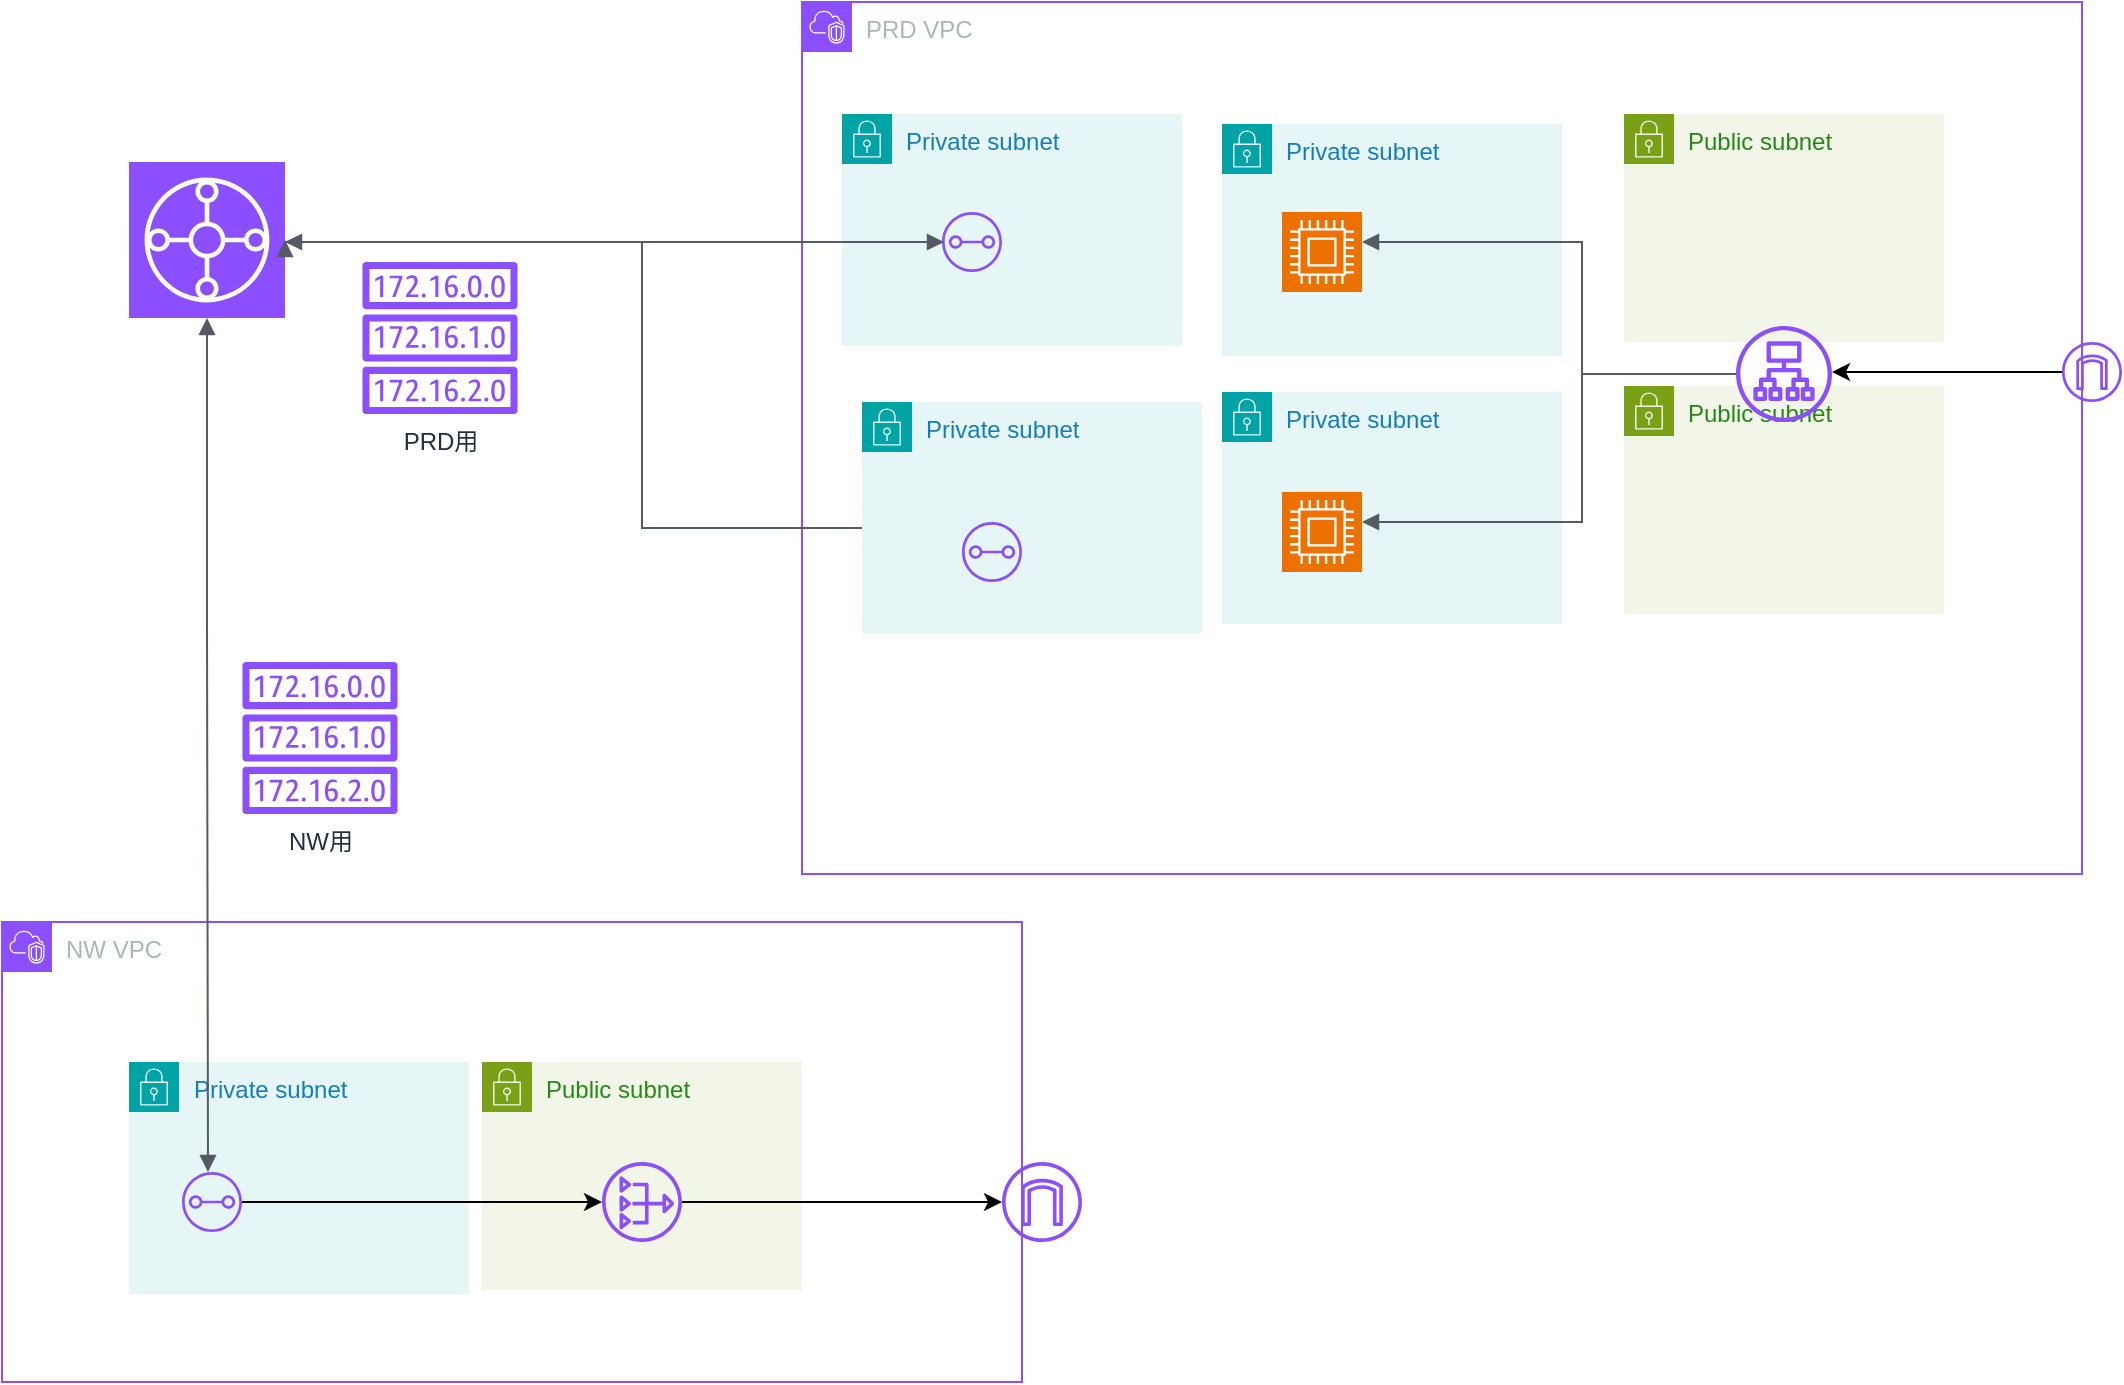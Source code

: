 <mxfile version="25.0.3">
  <diagram id="Ht1M8jgEwFfnCIfOTk4-" name="Page-1">
    <mxGraphModel dx="1562" dy="810" grid="1" gridSize="10" guides="1" tooltips="1" connect="1" arrows="1" fold="1" page="1" pageScale="1" pageWidth="1169" pageHeight="827" math="0" shadow="0">
      <root>
        <mxCell id="0" />
        <mxCell id="1" parent="0" />
        <mxCell id="Rt9WGCNkL2Ffz7Tc3208-3" value="PRD VPC" style="points=[[0,0],[0.25,0],[0.5,0],[0.75,0],[1,0],[1,0.25],[1,0.5],[1,0.75],[1,1],[0.75,1],[0.5,1],[0.25,1],[0,1],[0,0.75],[0,0.5],[0,0.25]];outlineConnect=0;gradientColor=none;html=1;whiteSpace=wrap;fontSize=12;fontStyle=0;container=1;pointerEvents=0;collapsible=0;recursiveResize=0;shape=mxgraph.aws4.group;grIcon=mxgraph.aws4.group_vpc2;strokeColor=#8C4FFF;fillColor=none;verticalAlign=top;align=left;spacingLeft=30;fontColor=#AAB7B8;dashed=0;" vertex="1" parent="1">
          <mxGeometry x="480" y="20" width="640" height="436" as="geometry" />
        </mxCell>
        <mxCell id="Rt9WGCNkL2Ffz7Tc3208-7" value="Private subnet" style="points=[[0,0],[0.25,0],[0.5,0],[0.75,0],[1,0],[1,0.25],[1,0.5],[1,0.75],[1,1],[0.75,1],[0.5,1],[0.25,1],[0,1],[0,0.75],[0,0.5],[0,0.25]];outlineConnect=0;gradientColor=none;html=1;whiteSpace=wrap;fontSize=12;fontStyle=0;container=1;pointerEvents=0;collapsible=0;recursiveResize=0;shape=mxgraph.aws4.group;grIcon=mxgraph.aws4.group_security_group;grStroke=0;strokeColor=#00A4A6;fillColor=#E6F6F7;verticalAlign=top;align=left;spacingLeft=30;fontColor=#147EBA;dashed=0;" vertex="1" parent="Rt9WGCNkL2Ffz7Tc3208-3">
          <mxGeometry x="210" y="61" width="170" height="116" as="geometry" />
        </mxCell>
        <mxCell id="Rt9WGCNkL2Ffz7Tc3208-20" value="" style="sketch=0;points=[[0,0,0],[0.25,0,0],[0.5,0,0],[0.75,0,0],[1,0,0],[0,1,0],[0.25,1,0],[0.5,1,0],[0.75,1,0],[1,1,0],[0,0.25,0],[0,0.5,0],[0,0.75,0],[1,0.25,0],[1,0.5,0],[1,0.75,0]];outlineConnect=0;fontColor=#232F3E;fillColor=#ED7100;strokeColor=#ffffff;dashed=0;verticalLabelPosition=bottom;verticalAlign=top;align=center;html=1;fontSize=12;fontStyle=0;aspect=fixed;shape=mxgraph.aws4.resourceIcon;resIcon=mxgraph.aws4.compute;" vertex="1" parent="Rt9WGCNkL2Ffz7Tc3208-7">
          <mxGeometry x="30" y="44" width="40" height="40" as="geometry" />
        </mxCell>
        <mxCell id="Rt9WGCNkL2Ffz7Tc3208-13" value="Public subnet" style="points=[[0,0],[0.25,0],[0.5,0],[0.75,0],[1,0],[1,0.25],[1,0.5],[1,0.75],[1,1],[0.75,1],[0.5,1],[0.25,1],[0,1],[0,0.75],[0,0.5],[0,0.25]];outlineConnect=0;gradientColor=none;html=1;whiteSpace=wrap;fontSize=12;fontStyle=0;container=1;pointerEvents=0;collapsible=0;recursiveResize=0;shape=mxgraph.aws4.group;grIcon=mxgraph.aws4.group_security_group;grStroke=0;strokeColor=#7AA116;fillColor=#F2F6E8;verticalAlign=top;align=left;spacingLeft=30;fontColor=#248814;dashed=0;" vertex="1" parent="Rt9WGCNkL2Ffz7Tc3208-3">
          <mxGeometry x="411" y="56" width="160" height="114" as="geometry" />
        </mxCell>
        <mxCell id="Rt9WGCNkL2Ffz7Tc3208-12" value="Public subnet" style="points=[[0,0],[0.25,0],[0.5,0],[0.75,0],[1,0],[1,0.25],[1,0.5],[1,0.75],[1,1],[0.75,1],[0.5,1],[0.25,1],[0,1],[0,0.75],[0,0.5],[0,0.25]];outlineConnect=0;gradientColor=none;html=1;whiteSpace=wrap;fontSize=12;fontStyle=0;container=1;pointerEvents=0;collapsible=0;recursiveResize=0;shape=mxgraph.aws4.group;grIcon=mxgraph.aws4.group_security_group;grStroke=0;strokeColor=#7AA116;fillColor=#F2F6E8;verticalAlign=top;align=left;spacingLeft=30;fontColor=#248814;dashed=0;" vertex="1" parent="Rt9WGCNkL2Ffz7Tc3208-3">
          <mxGeometry x="411" y="192" width="160" height="114" as="geometry" />
        </mxCell>
        <mxCell id="Rt9WGCNkL2Ffz7Tc3208-11" value="Private subnet" style="points=[[0,0],[0.25,0],[0.5,0],[0.75,0],[1,0],[1,0.25],[1,0.5],[1,0.75],[1,1],[0.75,1],[0.5,1],[0.25,1],[0,1],[0,0.75],[0,0.5],[0,0.25]];outlineConnect=0;gradientColor=none;html=1;whiteSpace=wrap;fontSize=12;fontStyle=0;container=1;pointerEvents=0;collapsible=0;recursiveResize=0;shape=mxgraph.aws4.group;grIcon=mxgraph.aws4.group_security_group;grStroke=0;strokeColor=#00A4A6;fillColor=#E6F6F7;verticalAlign=top;align=left;spacingLeft=30;fontColor=#147EBA;dashed=0;" vertex="1" parent="Rt9WGCNkL2Ffz7Tc3208-3">
          <mxGeometry x="210" y="195" width="170" height="116" as="geometry" />
        </mxCell>
        <mxCell id="Rt9WGCNkL2Ffz7Tc3208-21" value="" style="sketch=0;points=[[0,0,0],[0.25,0,0],[0.5,0,0],[0.75,0,0],[1,0,0],[0,1,0],[0.25,1,0],[0.5,1,0],[0.75,1,0],[1,1,0],[0,0.25,0],[0,0.5,0],[0,0.75,0],[1,0.25,0],[1,0.5,0],[1,0.75,0]];outlineConnect=0;fontColor=#232F3E;fillColor=#ED7100;strokeColor=#ffffff;dashed=0;verticalLabelPosition=bottom;verticalAlign=top;align=center;html=1;fontSize=12;fontStyle=0;aspect=fixed;shape=mxgraph.aws4.resourceIcon;resIcon=mxgraph.aws4.compute;" vertex="1" parent="Rt9WGCNkL2Ffz7Tc3208-11">
          <mxGeometry x="30" y="50" width="40" height="40" as="geometry" />
        </mxCell>
        <mxCell id="Rt9WGCNkL2Ffz7Tc3208-18" value="Private subnet" style="points=[[0,0],[0.25,0],[0.5,0],[0.75,0],[1,0],[1,0.25],[1,0.5],[1,0.75],[1,1],[0.75,1],[0.5,1],[0.25,1],[0,1],[0,0.75],[0,0.5],[0,0.25]];outlineConnect=0;gradientColor=none;html=1;whiteSpace=wrap;fontSize=12;fontStyle=0;container=1;pointerEvents=0;collapsible=0;recursiveResize=0;shape=mxgraph.aws4.group;grIcon=mxgraph.aws4.group_security_group;grStroke=0;strokeColor=#00A4A6;fillColor=#E6F6F7;verticalAlign=top;align=left;spacingLeft=30;fontColor=#147EBA;dashed=0;" vertex="1" parent="Rt9WGCNkL2Ffz7Tc3208-3">
          <mxGeometry x="20" y="56" width="170" height="116" as="geometry" />
        </mxCell>
        <mxCell id="Rt9WGCNkL2Ffz7Tc3208-28" value="" style="sketch=0;outlineConnect=0;fontColor=#232F3E;gradientColor=none;fillColor=#8C4FFF;strokeColor=none;dashed=0;verticalLabelPosition=bottom;verticalAlign=top;align=center;html=1;fontSize=12;fontStyle=0;aspect=fixed;pointerEvents=1;shape=mxgraph.aws4.transit_gateway_attachment;" vertex="1" parent="Rt9WGCNkL2Ffz7Tc3208-18">
          <mxGeometry x="50" y="49" width="30" height="30" as="geometry" />
        </mxCell>
        <mxCell id="Rt9WGCNkL2Ffz7Tc3208-29" value="" style="sketch=0;outlineConnect=0;fontColor=#232F3E;gradientColor=none;fillColor=#8C4FFF;strokeColor=none;dashed=0;verticalLabelPosition=bottom;verticalAlign=top;align=center;html=1;fontSize=12;fontStyle=0;aspect=fixed;pointerEvents=1;shape=mxgraph.aws4.application_load_balancer;" vertex="1" parent="Rt9WGCNkL2Ffz7Tc3208-3">
          <mxGeometry x="467" y="162" width="48" height="48" as="geometry" />
        </mxCell>
        <mxCell id="Rt9WGCNkL2Ffz7Tc3208-36" value="" style="edgeStyle=orthogonalEdgeStyle;html=1;endArrow=block;elbow=vertical;startArrow=none;endFill=1;strokeColor=#545B64;rounded=0;" edge="1" parent="Rt9WGCNkL2Ffz7Tc3208-3" source="Rt9WGCNkL2Ffz7Tc3208-29" target="Rt9WGCNkL2Ffz7Tc3208-20">
          <mxGeometry width="100" relative="1" as="geometry">
            <mxPoint x="50" y="370" as="sourcePoint" />
            <mxPoint x="150" y="370" as="targetPoint" />
            <Array as="points">
              <mxPoint x="390" y="186" />
              <mxPoint x="390" y="120" />
            </Array>
          </mxGeometry>
        </mxCell>
        <mxCell id="Rt9WGCNkL2Ffz7Tc3208-37" value="" style="edgeStyle=orthogonalEdgeStyle;html=1;endArrow=block;elbow=vertical;startArrow=none;endFill=1;strokeColor=#545B64;rounded=0;" edge="1" parent="Rt9WGCNkL2Ffz7Tc3208-3" source="Rt9WGCNkL2Ffz7Tc3208-29" target="Rt9WGCNkL2Ffz7Tc3208-21">
          <mxGeometry width="100" relative="1" as="geometry">
            <mxPoint x="530" y="366" as="sourcePoint" />
            <mxPoint x="310" y="416" as="targetPoint" />
            <Array as="points">
              <mxPoint x="390" y="186" />
              <mxPoint x="390" y="260" />
            </Array>
          </mxGeometry>
        </mxCell>
        <mxCell id="Rt9WGCNkL2Ffz7Tc3208-4" value="NW VPC" style="points=[[0,0],[0.25,0],[0.5,0],[0.75,0],[1,0],[1,0.25],[1,0.5],[1,0.75],[1,1],[0.75,1],[0.5,1],[0.25,1],[0,1],[0,0.75],[0,0.5],[0,0.25]];outlineConnect=0;gradientColor=none;html=1;whiteSpace=wrap;fontSize=12;fontStyle=0;container=1;pointerEvents=0;collapsible=0;recursiveResize=0;shape=mxgraph.aws4.group;grIcon=mxgraph.aws4.group_vpc2;strokeColor=#8C4FFF;fillColor=none;verticalAlign=top;align=left;spacingLeft=30;fontColor=#AAB7B8;dashed=0;" vertex="1" parent="1">
          <mxGeometry x="80" y="480" width="510" height="230" as="geometry" />
        </mxCell>
        <mxCell id="Rt9WGCNkL2Ffz7Tc3208-19" value="Private subnet" style="points=[[0,0],[0.25,0],[0.5,0],[0.75,0],[1,0],[1,0.25],[1,0.5],[1,0.75],[1,1],[0.75,1],[0.5,1],[0.25,1],[0,1],[0,0.75],[0,0.5],[0,0.25]];outlineConnect=0;gradientColor=none;html=1;whiteSpace=wrap;fontSize=12;fontStyle=0;container=1;pointerEvents=0;collapsible=0;recursiveResize=0;shape=mxgraph.aws4.group;grIcon=mxgraph.aws4.group_security_group;grStroke=0;strokeColor=#00A4A6;fillColor=#E6F6F7;verticalAlign=top;align=left;spacingLeft=30;fontColor=#147EBA;dashed=0;" vertex="1" parent="Rt9WGCNkL2Ffz7Tc3208-4">
          <mxGeometry x="63.5" y="70" width="170" height="116" as="geometry" />
        </mxCell>
        <mxCell id="Rt9WGCNkL2Ffz7Tc3208-26" value="" style="sketch=0;outlineConnect=0;fontColor=#232F3E;gradientColor=none;fillColor=#8C4FFF;strokeColor=none;dashed=0;verticalLabelPosition=bottom;verticalAlign=top;align=center;html=1;fontSize=12;fontStyle=0;aspect=fixed;pointerEvents=1;shape=mxgraph.aws4.transit_gateway_attachment;" vertex="1" parent="Rt9WGCNkL2Ffz7Tc3208-19">
          <mxGeometry x="26.5" y="55" width="30" height="30" as="geometry" />
        </mxCell>
        <mxCell id="Rt9WGCNkL2Ffz7Tc3208-46" value="Public subnet" style="points=[[0,0],[0.25,0],[0.5,0],[0.75,0],[1,0],[1,0.25],[1,0.5],[1,0.75],[1,1],[0.75,1],[0.5,1],[0.25,1],[0,1],[0,0.75],[0,0.5],[0,0.25]];outlineConnect=0;gradientColor=none;html=1;whiteSpace=wrap;fontSize=12;fontStyle=0;container=1;pointerEvents=0;collapsible=0;recursiveResize=0;shape=mxgraph.aws4.group;grIcon=mxgraph.aws4.group_security_group;grStroke=0;strokeColor=#7AA116;fillColor=#F2F6E8;verticalAlign=top;align=left;spacingLeft=30;fontColor=#248814;dashed=0;" vertex="1" parent="Rt9WGCNkL2Ffz7Tc3208-4">
          <mxGeometry x="240" y="70" width="160" height="114" as="geometry" />
        </mxCell>
        <mxCell id="Rt9WGCNkL2Ffz7Tc3208-47" value="" style="sketch=0;outlineConnect=0;fontColor=#232F3E;gradientColor=none;fillColor=#8C4FFF;strokeColor=none;dashed=0;verticalLabelPosition=bottom;verticalAlign=top;align=center;html=1;fontSize=12;fontStyle=0;aspect=fixed;pointerEvents=1;shape=mxgraph.aws4.nat_gateway;" vertex="1" parent="Rt9WGCNkL2Ffz7Tc3208-46">
          <mxGeometry x="60" y="50" width="40" height="40" as="geometry" />
        </mxCell>
        <mxCell id="Rt9WGCNkL2Ffz7Tc3208-48" value="" style="endArrow=classic;html=1;rounded=0;" edge="1" parent="Rt9WGCNkL2Ffz7Tc3208-46" target="Rt9WGCNkL2Ffz7Tc3208-45">
          <mxGeometry width="50" height="50" relative="1" as="geometry">
            <mxPoint x="100" y="70" as="sourcePoint" />
            <mxPoint x="150" y="20" as="targetPoint" />
          </mxGeometry>
        </mxCell>
        <mxCell id="Rt9WGCNkL2Ffz7Tc3208-45" value="" style="sketch=0;outlineConnect=0;fontColor=#232F3E;gradientColor=none;fillColor=#8C4FFF;strokeColor=none;dashed=0;verticalLabelPosition=bottom;verticalAlign=top;align=center;html=1;fontSize=12;fontStyle=0;aspect=fixed;pointerEvents=1;shape=mxgraph.aws4.internet_gateway;" vertex="1" parent="Rt9WGCNkL2Ffz7Tc3208-4">
          <mxGeometry x="500" y="120" width="40" height="40" as="geometry" />
        </mxCell>
        <mxCell id="Rt9WGCNkL2Ffz7Tc3208-49" value="" style="endArrow=classic;html=1;rounded=0;" edge="1" parent="Rt9WGCNkL2Ffz7Tc3208-4" source="Rt9WGCNkL2Ffz7Tc3208-26" target="Rt9WGCNkL2Ffz7Tc3208-47">
          <mxGeometry width="50" height="50" relative="1" as="geometry">
            <mxPoint x="120" y="204.06" as="sourcePoint" />
            <mxPoint x="302.5" y="200.004" as="targetPoint" />
          </mxGeometry>
        </mxCell>
        <mxCell id="Rt9WGCNkL2Ffz7Tc3208-14" value="" style="sketch=0;points=[[0,0,0],[0.25,0,0],[0.5,0,0],[0.75,0,0],[1,0,0],[0,1,0],[0.25,1,0],[0.5,1,0],[0.75,1,0],[1,1,0],[0,0.25,0],[0,0.5,0],[0,0.75,0],[1,0.25,0],[1,0.5,0],[1,0.75,0]];outlineConnect=0;fontColor=#232F3E;fillColor=#8C4FFF;strokeColor=#ffffff;dashed=0;verticalLabelPosition=bottom;verticalAlign=top;align=center;html=1;fontSize=12;fontStyle=0;aspect=fixed;shape=mxgraph.aws4.resourceIcon;resIcon=mxgraph.aws4.transit_gateway;" vertex="1" parent="1">
          <mxGeometry x="143.5" y="100" width="78" height="78" as="geometry" />
        </mxCell>
        <mxCell id="Rt9WGCNkL2Ffz7Tc3208-24" value="" style="edgeStyle=orthogonalEdgeStyle;html=1;endArrow=block;elbow=vertical;startArrow=block;startFill=1;endFill=1;strokeColor=#545B64;rounded=0;exitX=1;exitY=0.5;exitDx=0;exitDy=0;exitPerimeter=0;" edge="1" parent="1" source="Rt9WGCNkL2Ffz7Tc3208-14">
          <mxGeometry width="100" relative="1" as="geometry">
            <mxPoint x="340" y="200" as="sourcePoint" />
            <mxPoint x="551" y="140" as="targetPoint" />
            <Array as="points">
              <mxPoint x="222" y="140" />
            </Array>
          </mxGeometry>
        </mxCell>
        <mxCell id="Rt9WGCNkL2Ffz7Tc3208-25" value="" style="edgeStyle=orthogonalEdgeStyle;html=1;endArrow=block;elbow=vertical;startArrow=block;startFill=1;endFill=1;strokeColor=#545B64;rounded=0;" edge="1" parent="1" source="Rt9WGCNkL2Ffz7Tc3208-14">
          <mxGeometry width="100" relative="1" as="geometry">
            <mxPoint x="280" y="120" as="sourcePoint" />
            <mxPoint x="551" y="283" as="targetPoint" />
            <Array as="points">
              <mxPoint x="400" y="140" />
              <mxPoint x="400" y="283" />
            </Array>
          </mxGeometry>
        </mxCell>
        <mxCell id="Rt9WGCNkL2Ffz7Tc3208-35" style="edgeStyle=orthogonalEdgeStyle;rounded=0;orthogonalLoop=1;jettySize=auto;html=1;" edge="1" parent="1" source="Rt9WGCNkL2Ffz7Tc3208-30" target="Rt9WGCNkL2Ffz7Tc3208-29">
          <mxGeometry relative="1" as="geometry">
            <Array as="points">
              <mxPoint x="1040" y="205" />
              <mxPoint x="1040" y="205" />
            </Array>
          </mxGeometry>
        </mxCell>
        <mxCell id="Rt9WGCNkL2Ffz7Tc3208-30" value="" style="sketch=0;outlineConnect=0;fontColor=#232F3E;gradientColor=none;fillColor=#8C4FFF;strokeColor=none;dashed=0;verticalLabelPosition=bottom;verticalAlign=top;align=center;html=1;fontSize=12;fontStyle=0;aspect=fixed;pointerEvents=1;shape=mxgraph.aws4.internet_gateway;" vertex="1" parent="1">
          <mxGeometry x="1110" y="190" width="30" height="30" as="geometry" />
        </mxCell>
        <mxCell id="Rt9WGCNkL2Ffz7Tc3208-38" value="PRD用" style="sketch=0;outlineConnect=0;fontColor=#232F3E;gradientColor=none;fillColor=#8C4FFF;strokeColor=none;dashed=0;verticalLabelPosition=bottom;verticalAlign=top;align=center;html=1;fontSize=12;fontStyle=0;aspect=fixed;pointerEvents=1;shape=mxgraph.aws4.route_table;" vertex="1" parent="1">
          <mxGeometry x="260" y="150" width="78" height="76" as="geometry" />
        </mxCell>
        <mxCell id="Rt9WGCNkL2Ffz7Tc3208-40" value="Private subnet" style="points=[[0,0],[0.25,0],[0.5,0],[0.75,0],[1,0],[1,0.25],[1,0.5],[1,0.75],[1,1],[0.75,1],[0.5,1],[0.25,1],[0,1],[0,0.75],[0,0.5],[0,0.25]];outlineConnect=0;gradientColor=none;html=1;whiteSpace=wrap;fontSize=12;fontStyle=0;container=1;pointerEvents=0;collapsible=0;recursiveResize=0;shape=mxgraph.aws4.group;grIcon=mxgraph.aws4.group_security_group;grStroke=0;strokeColor=#00A4A6;fillColor=#E6F6F7;verticalAlign=top;align=left;spacingLeft=30;fontColor=#147EBA;dashed=0;" vertex="1" parent="1">
          <mxGeometry x="510" y="220" width="170" height="116" as="geometry" />
        </mxCell>
        <mxCell id="Rt9WGCNkL2Ffz7Tc3208-41" value="" style="sketch=0;outlineConnect=0;fontColor=#232F3E;gradientColor=none;fillColor=#8C4FFF;strokeColor=none;dashed=0;verticalLabelPosition=bottom;verticalAlign=top;align=center;html=1;fontSize=12;fontStyle=0;aspect=fixed;pointerEvents=1;shape=mxgraph.aws4.transit_gateway_attachment;" vertex="1" parent="Rt9WGCNkL2Ffz7Tc3208-40">
          <mxGeometry x="50" y="60" width="30" height="30" as="geometry" />
        </mxCell>
        <mxCell id="Rt9WGCNkL2Ffz7Tc3208-43" value="" style="edgeStyle=orthogonalEdgeStyle;html=1;endArrow=block;elbow=vertical;startArrow=block;startFill=1;endFill=1;strokeColor=#545B64;rounded=0;exitX=0.5;exitY=1;exitDx=0;exitDy=0;exitPerimeter=0;" edge="1" parent="1" source="Rt9WGCNkL2Ffz7Tc3208-14" target="Rt9WGCNkL2Ffz7Tc3208-26">
          <mxGeometry width="100" relative="1" as="geometry">
            <mxPoint x="80" y="260" as="sourcePoint" />
            <mxPoint x="409" y="403" as="targetPoint" />
            <Array as="points">
              <mxPoint x="183" y="330" />
              <mxPoint x="183" y="330" />
            </Array>
          </mxGeometry>
        </mxCell>
        <mxCell id="Rt9WGCNkL2Ffz7Tc3208-44" value="NW用" style="sketch=0;outlineConnect=0;fontColor=#232F3E;gradientColor=none;fillColor=#8C4FFF;strokeColor=none;dashed=0;verticalLabelPosition=bottom;verticalAlign=top;align=center;html=1;fontSize=12;fontStyle=0;aspect=fixed;pointerEvents=1;shape=mxgraph.aws4.route_table;" vertex="1" parent="1">
          <mxGeometry x="200" y="350" width="78" height="76" as="geometry" />
        </mxCell>
      </root>
    </mxGraphModel>
  </diagram>
</mxfile>
